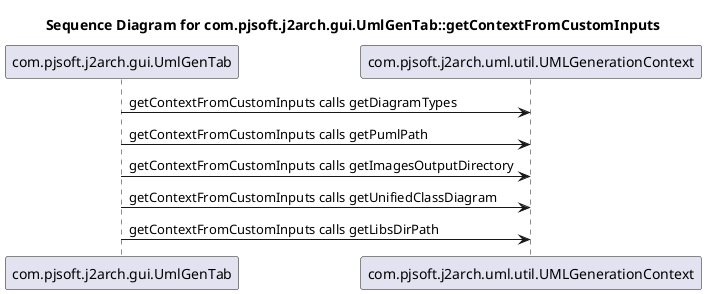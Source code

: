 @startuml
title Sequence Diagram for com.pjsoft.j2arch.gui.UmlGenTab::getContextFromCustomInputs
com.pjsoft.j2arch.gui.UmlGenTab -> com.pjsoft.j2arch.uml.util.UMLGenerationContext : getContextFromCustomInputs calls getDiagramTypes
com.pjsoft.j2arch.gui.UmlGenTab -> com.pjsoft.j2arch.uml.util.UMLGenerationContext : getContextFromCustomInputs calls getPumlPath
com.pjsoft.j2arch.gui.UmlGenTab -> com.pjsoft.j2arch.uml.util.UMLGenerationContext : getContextFromCustomInputs calls getImagesOutputDirectory
com.pjsoft.j2arch.gui.UmlGenTab -> com.pjsoft.j2arch.uml.util.UMLGenerationContext : getContextFromCustomInputs calls getUnifiedClassDiagram
com.pjsoft.j2arch.gui.UmlGenTab -> com.pjsoft.j2arch.uml.util.UMLGenerationContext : getContextFromCustomInputs calls getLibsDirPath
@enduml